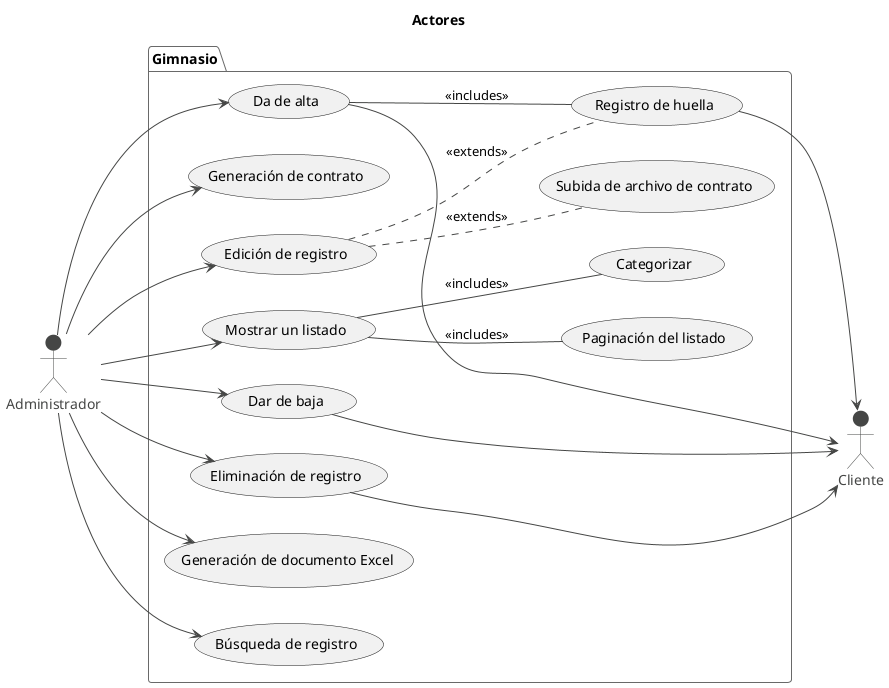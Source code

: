 @startuml
!theme vibrant
left to right direction
title Actores
Administrador as Admin
Cliente as Client

package Gimnasio {
 usecase "Da de alta" as UC1
 usecase "Categorizar" as UC2
 usecase "Dar de baja" as UC3
 usecase "Generación de contrato" as UC4
 usecase "Edición de registro" as UC5
 usecase "Registro de huella" as UC6
 usecase "Mostrar un listado" as UC7
 usecase "Eliminación de registro" as UC8
 usecase "Generación de documento Excel" as UC9
 usecase "Paginación del listado" as UC10
 usecase "Búsqueda de registro" as UC11
 usecase "Subida de archivo de contrato" as UC12
}

Admin --> UC1
Admin --> UC3
Admin --> UC4
Admin --> UC5
Admin --> UC7
Admin --> UC8
Admin --> UC9
Admin --> UC11

UC1 -- UC6 : <<includes>>
UC1 --> Client
UC6 --> Client
UC3 --> Client
UC8 --> Client

UC7 -- UC2 : <<includes>>
UC7 -- UC10 : <<includes>>

UC5 .. UC6 : <<extends>>
UC5 .. UC12 : <<extends>>

@enduml